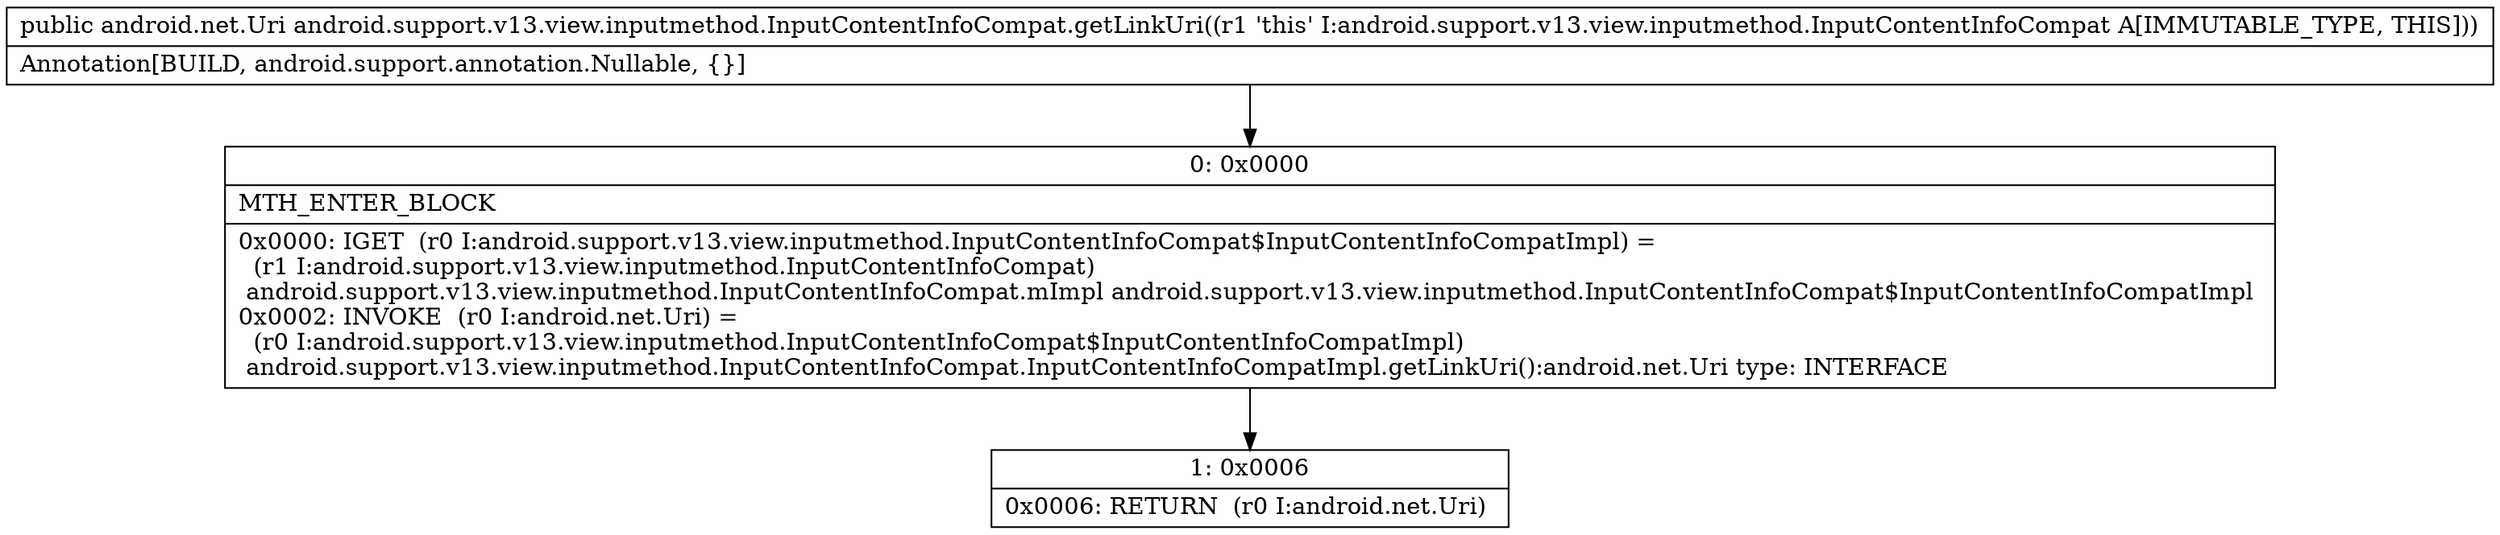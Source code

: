 digraph "CFG forandroid.support.v13.view.inputmethod.InputContentInfoCompat.getLinkUri()Landroid\/net\/Uri;" {
Node_0 [shape=record,label="{0\:\ 0x0000|MTH_ENTER_BLOCK\l|0x0000: IGET  (r0 I:android.support.v13.view.inputmethod.InputContentInfoCompat$InputContentInfoCompatImpl) = \l  (r1 I:android.support.v13.view.inputmethod.InputContentInfoCompat)\l android.support.v13.view.inputmethod.InputContentInfoCompat.mImpl android.support.v13.view.inputmethod.InputContentInfoCompat$InputContentInfoCompatImpl \l0x0002: INVOKE  (r0 I:android.net.Uri) = \l  (r0 I:android.support.v13.view.inputmethod.InputContentInfoCompat$InputContentInfoCompatImpl)\l android.support.v13.view.inputmethod.InputContentInfoCompat.InputContentInfoCompatImpl.getLinkUri():android.net.Uri type: INTERFACE \l}"];
Node_1 [shape=record,label="{1\:\ 0x0006|0x0006: RETURN  (r0 I:android.net.Uri) \l}"];
MethodNode[shape=record,label="{public android.net.Uri android.support.v13.view.inputmethod.InputContentInfoCompat.getLinkUri((r1 'this' I:android.support.v13.view.inputmethod.InputContentInfoCompat A[IMMUTABLE_TYPE, THIS]))  | Annotation[BUILD, android.support.annotation.Nullable, \{\}]\l}"];
MethodNode -> Node_0;
Node_0 -> Node_1;
}

